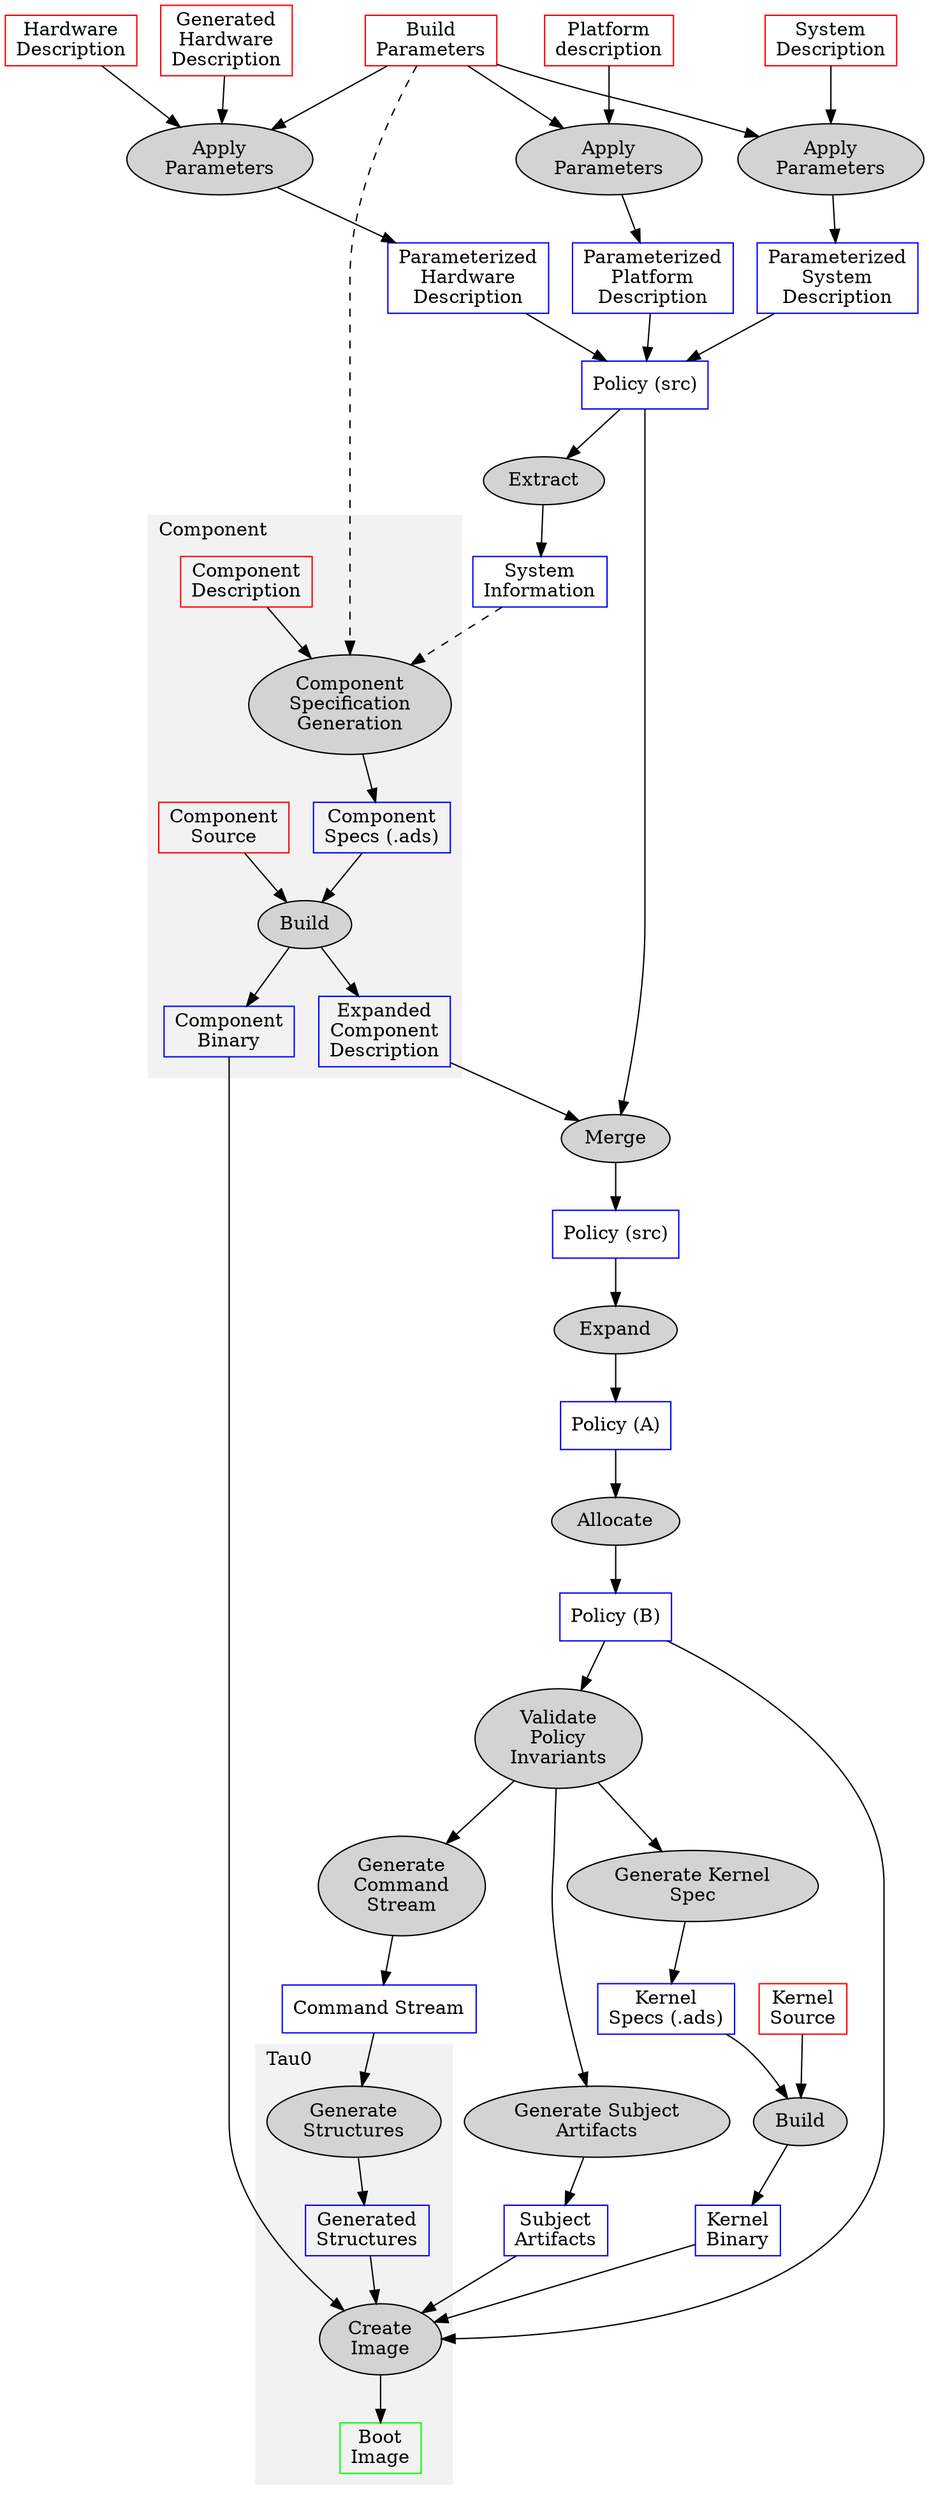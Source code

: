 digraph build {

  subgraph {
    node [shape=box, color=red]

    params [label="Build\nParameters"]
    systemdescr [label="System\nDescription"]
    ghwdescr [label="Generated\nHardware\nDescription"]
    hwdescr [label="Hardware\nDescription"]
    platformdescr [label="Platform\ndescription"]
    kernel [label="Kernel\nSource"]
    cd [label="Component\nDescription"]
    csrc [label="Component\nSource"]
  }

  subgraph {
    node [shape=box, color=blue]

    psd [label="Parameterized\nSystem\nDescription"]
    phd [label="Parameterized\nHardware\nDescription"]
    ppd [label="Parameterized\nPlatform\nDescription"]
    si [label="System\nInformation"]

    cdx [label="Expanded\nComponent\nDescription"]

    cb [label="Component\nBinary"]
    kb [label="Kernel\nBinary"]

    p1 [label="Policy (src)"]
    p2 [label="Policy (src)"]
    p3 [label="Policy (A)"]
    p4 [label="Policy (B)"]

    p_cmd [label="Command Stream"]

    structs [label="Generated\nStructures"]

    ks [label="Kernel\nSpecs (.ads)"]
    cs [label="Component\nSpecs (.ads)"]
    sa [label="Subject\nArtifacts"]
  }

  subgraph {
    node [shape=oval, color=black, style="filled", fillcolor=lightgray]

    pda [label="Apply\nParameters"]
    sda [label="Apply\nParameters"]
    hda [label="Apply\nParameters"]

    cbuild [label="Build"]

    p1tosi [label="Extract"]
    p2merge [label="Merge"]
    expand [label="Expand"]
    allocate [label="Allocate"]
    generate [label="Generate\nStructures"]
    cmdstream [label="Generate\nCommand\nStream"]
    kbuild [label="Build"]

    csg [label="Component\nSpecification\nGeneration"]
    ksg [label="Generate Kernel\nSpec"]
    sag [label="Generate Subject\nArtifacts"]

    validate [label="Validate\nPolicy\nInvariants"]
    merge [label="Create\nImage"]

  }

  img [shape=box,label="Boot\nImage", color=green]

  params -> pda
  params -> sda
  params -> hda
  systemdescr -> sda
  ghwdescr -> hda
  hwdescr -> hda
  platformdescr -> pda

  pda -> ppd
  sda -> psd
  hda -> phd

  psd -> p1
  phd -> p1
  ppd -> p1

  p1 -> p1tosi
  p1tosi -> si

  p1 -> p2merge
  cdx -> p2merge

  p2merge -> p2

  p2 -> expand
  expand -> p3

  p3 -> allocate
  allocate -> p4

  p4 -> validate

  kernel -> kbuild
  validate -> ksg
  validate ->  sag
  ksg -> ks
  sag -> sa
  ks -> kbuild

  kbuild -> kb

  validate -> cmdstream
  cmdstream -> p_cmd
  p_cmd -> generate

  p4 -> merge
  kb -> merge
  sa -> merge
  structs -> merge
  cb -> merge

  si -> csg [style="dashed"]
  params -> csg [style="dashed"]

  subgraph cluster_component {
    style=filled
    color=gray95
    label=Component
    labeljust=l

    cd -> csg
    cs -> cbuild
    csg -> cs
    csrc -> cbuild
    cbuild -> cdx
    cbuild -> cb
  }

  subgraph cluster_tau0 {
    style=filled
    color=gray95
    label=Tau0

    labeljust=l
    generate -> structs
    merge -> img
  }
}
